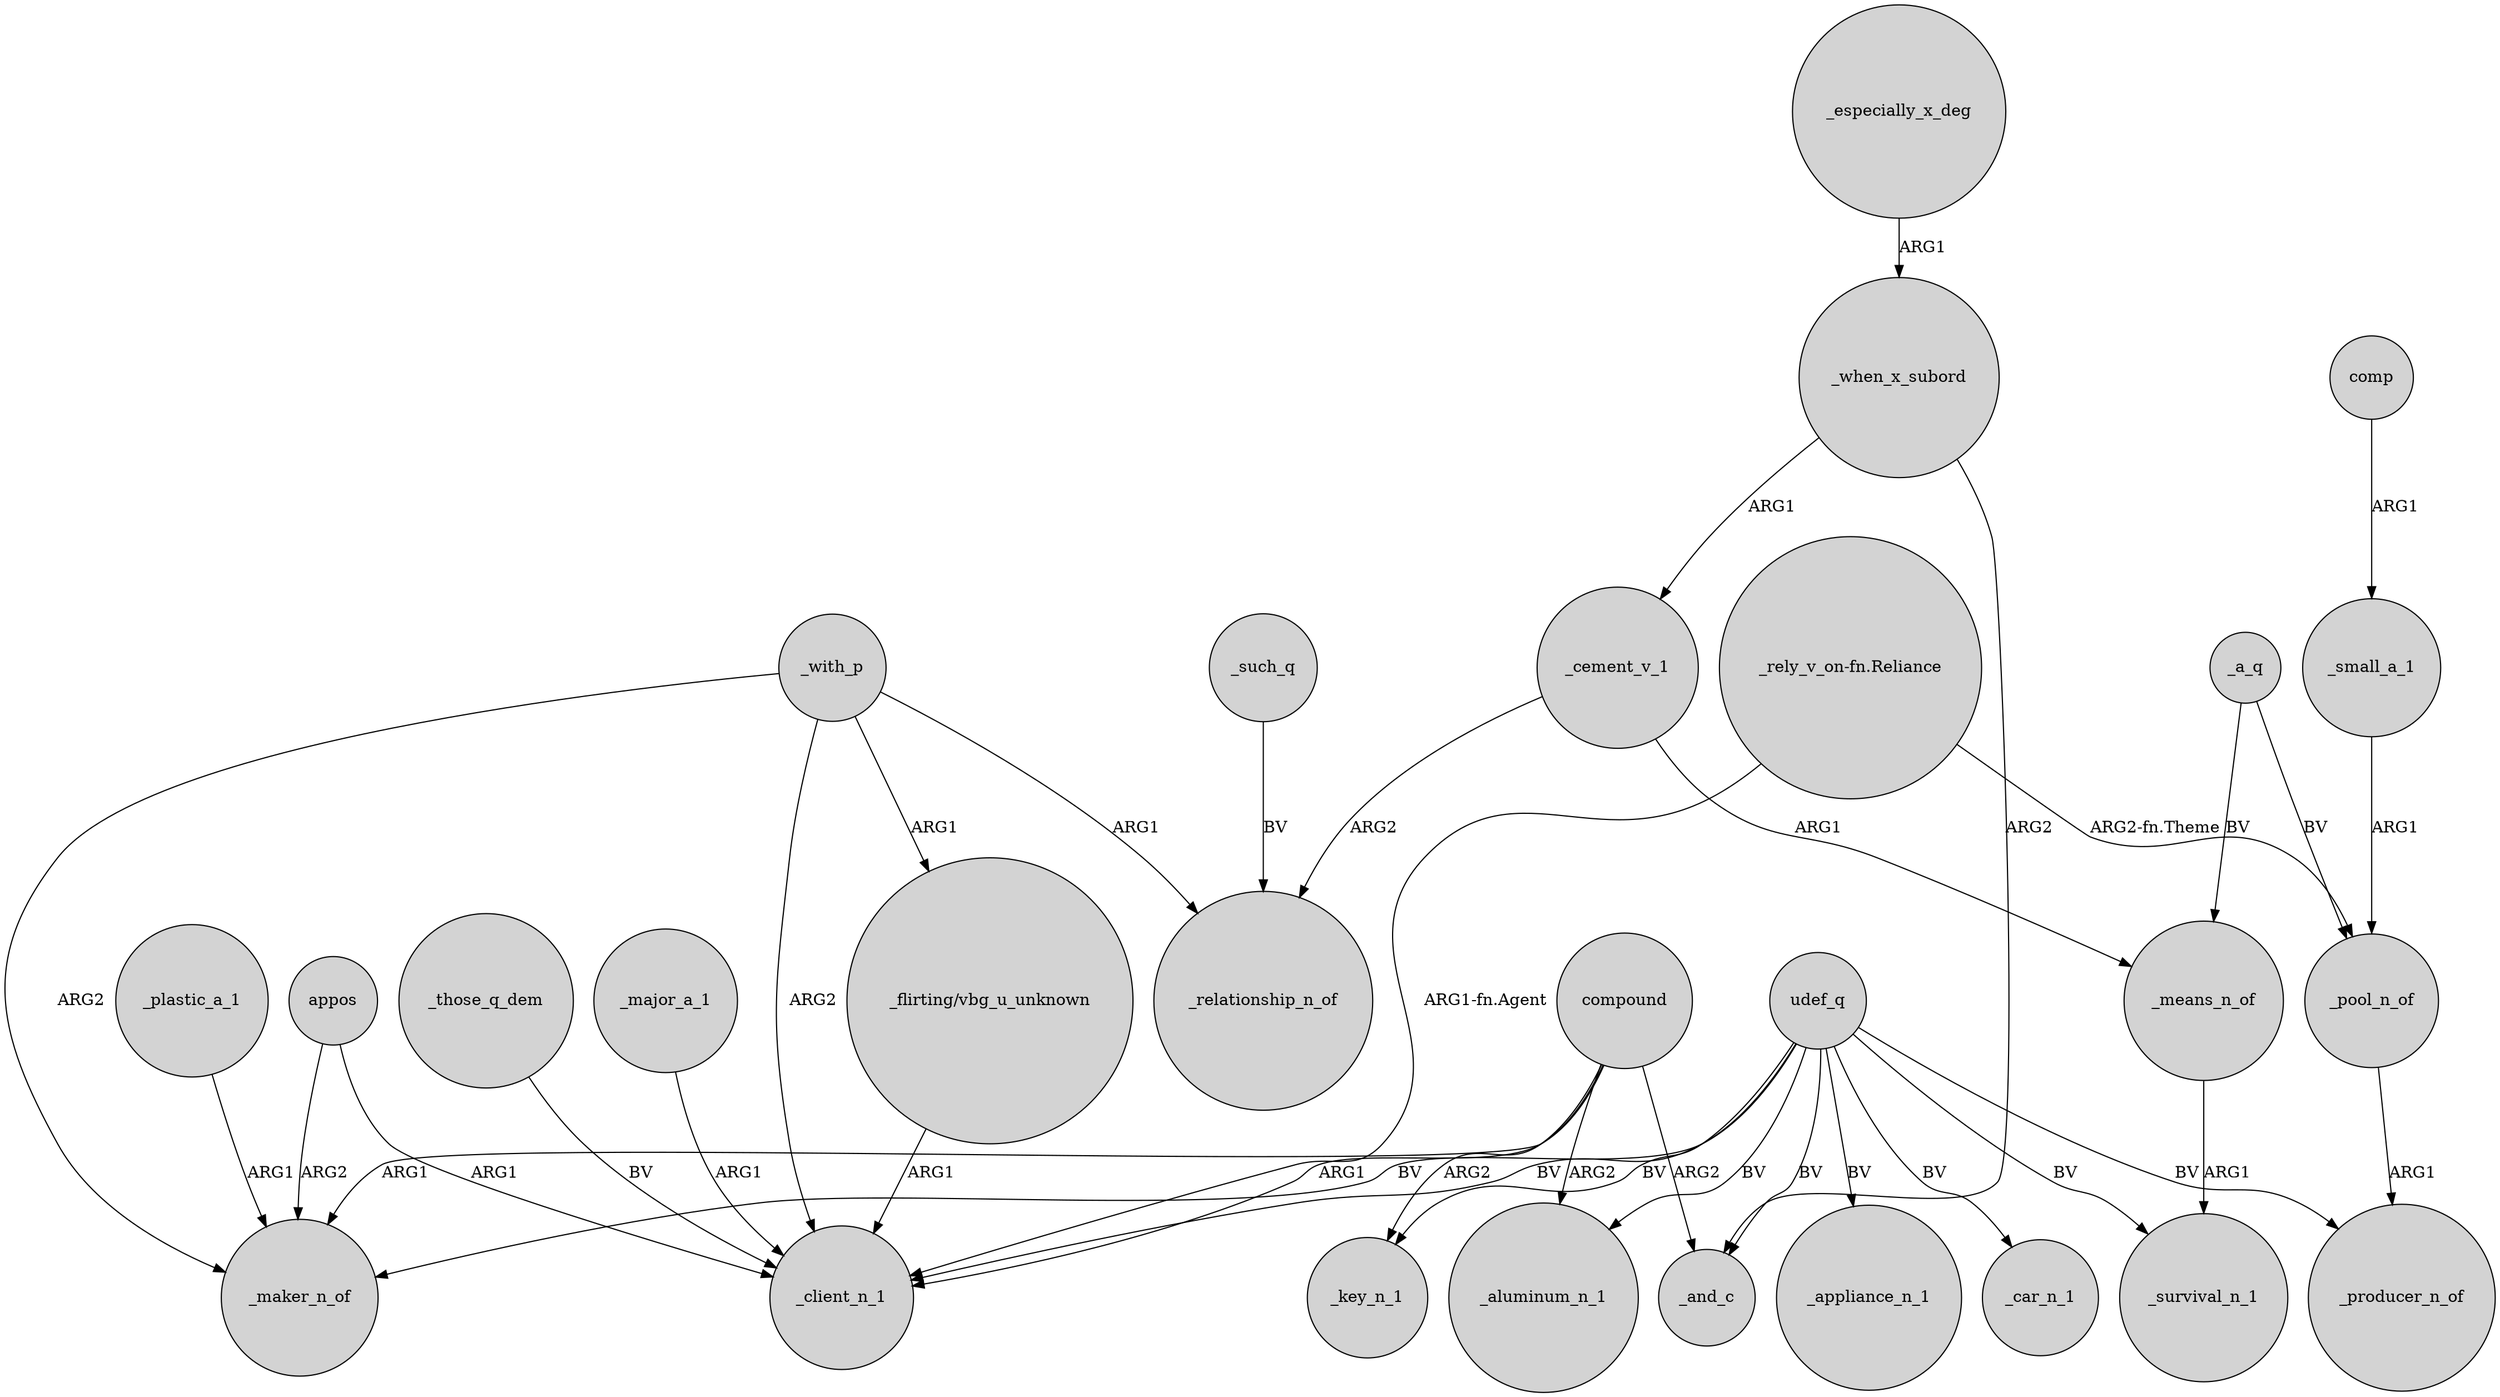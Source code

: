digraph {
	node [shape=circle style=filled]
	compound -> _aluminum_n_1 [label=ARG2]
	compound -> _key_n_1 [label=ARG2]
	_plastic_a_1 -> _maker_n_of [label=ARG1]
	_when_x_subord -> _cement_v_1 [label=ARG1]
	udef_q -> _survival_n_1 [label=BV]
	udef_q -> _key_n_1 [label=BV]
	compound -> _client_n_1 [label=ARG1]
	_cement_v_1 -> _means_n_of [label=ARG1]
	compound -> _maker_n_of [label=ARG1]
	_major_a_1 -> _client_n_1 [label=ARG1]
	appos -> _maker_n_of [label=ARG2]
	"_rely_v_on-fn.Reliance" -> _client_n_1 [label="ARG1-fn.Agent"]
	udef_q -> _aluminum_n_1 [label=BV]
	_small_a_1 -> _pool_n_of [label=ARG1]
	appos -> _client_n_1 [label=ARG1]
	compound -> _and_c [label=ARG2]
	_especially_x_deg -> _when_x_subord [label=ARG1]
	_a_q -> _means_n_of [label=BV]
	_when_x_subord -> _and_c [label=ARG2]
	udef_q -> _appliance_n_1 [label=BV]
	comp -> _small_a_1 [label=ARG1]
	_with_p -> _relationship_n_of [label=ARG1]
	udef_q -> _maker_n_of [label=BV]
	udef_q -> _client_n_1 [label=BV]
	_with_p -> _maker_n_of [label=ARG2]
	_a_q -> _pool_n_of [label=BV]
	_such_q -> _relationship_n_of [label=BV]
	_with_p -> _client_n_1 [label=ARG2]
	_with_p -> "_flirting/vbg_u_unknown" [label=ARG1]
	udef_q -> _car_n_1 [label=BV]
	_means_n_of -> _survival_n_1 [label=ARG1]
	_those_q_dem -> _client_n_1 [label=BV]
	udef_q -> _and_c [label=BV]
	"_rely_v_on-fn.Reliance" -> _pool_n_of [label="ARG2-fn.Theme"]
	_pool_n_of -> _producer_n_of [label=ARG1]
	udef_q -> _producer_n_of [label=BV]
	"_flirting/vbg_u_unknown" -> _client_n_1 [label=ARG1]
	_cement_v_1 -> _relationship_n_of [label=ARG2]
}

